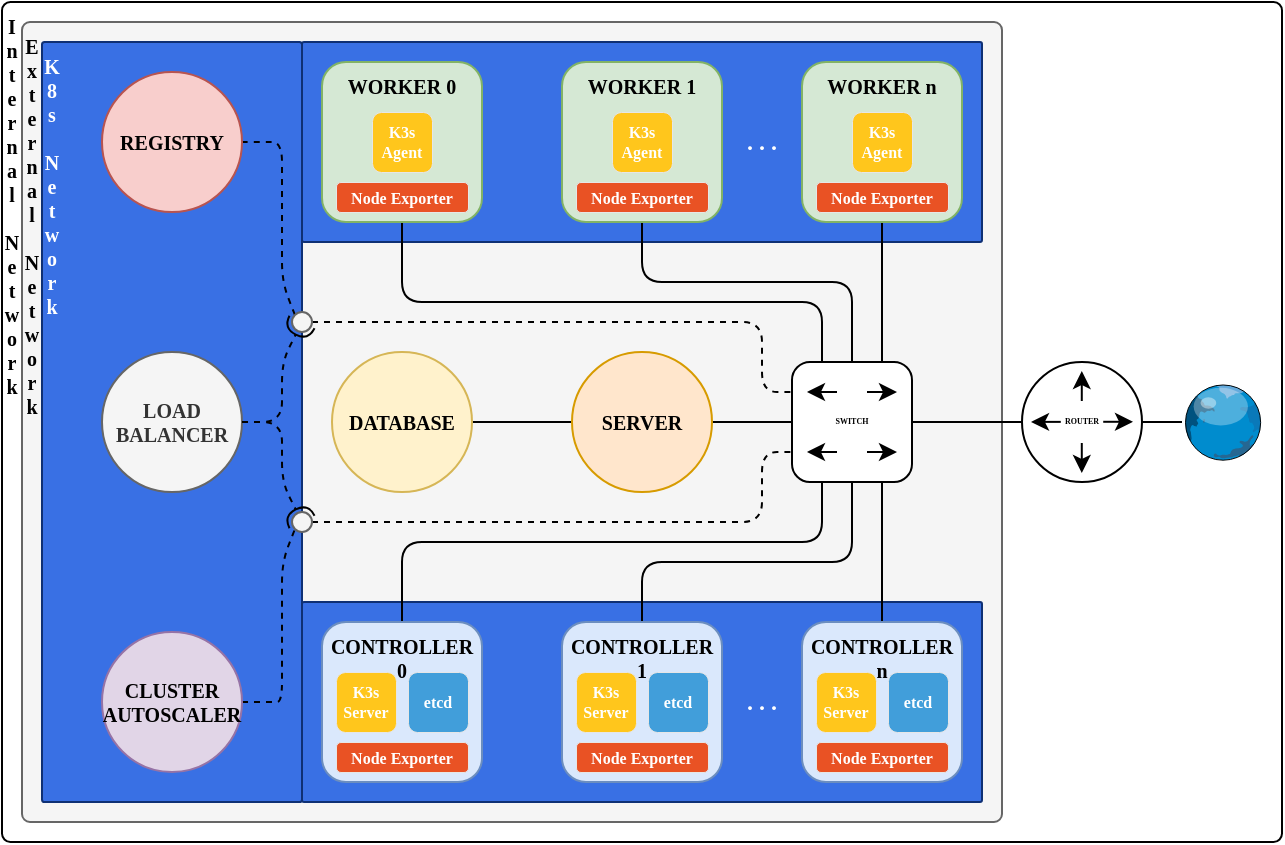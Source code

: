 <mxfile version="20.8.5"><diagram id="PIeQxlccUa4GUoZnPQQL" name="architecture"><mxGraphModel dx="993" dy="1146" grid="1" gridSize="10" guides="1" tooltips="1" connect="1" arrows="1" fold="1" page="1" pageScale="1" pageWidth="827" pageHeight="1169" math="0" shadow="0"><root><mxCell id="0"/><mxCell id="1" parent="0"/><mxCell id="h-e1V3g20OYbSOYNS1P5-93" value="" style="rounded=1;whiteSpace=wrap;html=1;shadow=0;glass=0;fillStyle=auto;strokeWidth=1;fontFamily=Rubik;fontSource=https%3A%2F%2Ffonts.googleapis.com%2Fcss%3Ffamily%3DRubik;fontSize=12;arcSize=1;" parent="1" vertex="1"><mxGeometry x="120" y="130" width="640" height="420" as="geometry"/></mxCell><mxCell id="h-e1V3g20OYbSOYNS1P5-92" value="" style="rounded=1;whiteSpace=wrap;html=1;shadow=0;glass=0;sketch=0;fillStyle=auto;strokeColor=#666666;strokeWidth=1;fontFamily=Rubik;fontSource=https%3A%2F%2Ffonts.googleapis.com%2Fcss%3Ffamily%3DRubik;fontSize=12;fontColor=#333333;fillColor=#f5f5f5;arcSize=1;" parent="1" vertex="1"><mxGeometry x="130" y="140" width="490" height="400" as="geometry"/></mxCell><mxCell id="FE_L8rBpBggyWL-x2Sub-15" value="" style="rounded=1;whiteSpace=wrap;html=1;shadow=0;glass=0;fillStyle=auto;strokeWidth=1;fontFamily=Rubik;fontSource=https%3A%2F%2Ffonts.googleapis.com%2Fcss%3Ffamily%3DRubik;fontSize=12;arcSize=1;strokeColor=#0F3074;fillColor=#3970E4;" vertex="1" parent="1"><mxGeometry x="270" y="150" width="340" height="100" as="geometry"/></mxCell><mxCell id="FE_L8rBpBggyWL-x2Sub-14" value="" style="rounded=1;whiteSpace=wrap;html=1;shadow=0;glass=0;fillStyle=auto;strokeWidth=1;fontFamily=Rubik;fontSource=https%3A%2F%2Ffonts.googleapis.com%2Fcss%3Ffamily%3DRubik;fontSize=12;arcSize=1;strokeColor=#0F3074;fillColor=#3970E4;" vertex="1" parent="1"><mxGeometry x="270" y="430" width="340" height="100" as="geometry"/></mxCell><mxCell id="FE_L8rBpBggyWL-x2Sub-16" value="" style="rounded=1;whiteSpace=wrap;html=1;shadow=0;glass=0;fillStyle=auto;strokeWidth=1;fontFamily=Rubik;fontSource=https%3A%2F%2Ffonts.googleapis.com%2Fcss%3Ffamily%3DRubik;fontSize=12;arcSize=1;strokeColor=#0F3074;fillColor=#3970E4;" vertex="1" parent="1"><mxGeometry x="140" y="150" width="130" height="380" as="geometry"/></mxCell><mxCell id="h-e1V3g20OYbSOYNS1P5-35" value="" style="endArrow=none;html=1;rounded=1;strokeColor=default;strokeWidth=1;fontFamily=Rubik;fontSource=https%3A%2F%2Ffonts.googleapis.com%2Fcss%3Ffamily%3DRubik;fontSize=12;startSize=6;endSize=6;sourcePerimeterSpacing=0;targetPerimeterSpacing=0;jumpSize=6;exitX=1;exitY=0.5;exitDx=0;exitDy=0;entryX=0;entryY=0.5;entryDx=0;entryDy=0;" parent="1" source="h-e1V3g20OYbSOYNS1P5-6" target="h-e1V3g20OYbSOYNS1P5-30" edge="1"><mxGeometry width="50" height="50" relative="1" as="geometry"><mxPoint x="580" y="370" as="sourcePoint"/><mxPoint x="630" y="320" as="targetPoint"/></mxGeometry></mxCell><mxCell id="h-e1V3g20OYbSOYNS1P5-36" value="" style="group" parent="1" vertex="1" connectable="0"><mxGeometry x="630" y="310" width="60" height="60" as="geometry"/></mxCell><mxCell id="h-e1V3g20OYbSOYNS1P5-30" value="" style="ellipse;whiteSpace=wrap;html=1;aspect=fixed;fontFamily=Rubik;fontSource=https%3A%2F%2Ffonts.googleapis.com%2Fcss%3Ffamily%3DRubik;fontSize=12;" parent="h-e1V3g20OYbSOYNS1P5-36" vertex="1"><mxGeometry width="60" height="60" as="geometry"/></mxCell><mxCell id="h-e1V3g20OYbSOYNS1P5-31" value="" style="endArrow=classic;html=1;rounded=0;fontFamily=Comfortaa;fontSource=https%3A%2F%2Ffonts.googleapis.com%2Fcss%3Ffamily%3DComfortaa;strokeWidth=1;endSize=6;targetPerimeterSpacing=0;sourcePerimeterSpacing=0;startSize=6;jumpSize=6;" parent="h-e1V3g20OYbSOYNS1P5-36" edge="1"><mxGeometry width="50" height="50" relative="1" as="geometry"><mxPoint x="29.895" y="19.5" as="sourcePoint"/><mxPoint x="29.895" y="4.5" as="targetPoint"/></mxGeometry></mxCell><mxCell id="h-e1V3g20OYbSOYNS1P5-32" value="" style="endArrow=classic;html=1;rounded=0;fontFamily=Comfortaa;fontSource=https%3A%2F%2Ffonts.googleapis.com%2Fcss%3Ffamily%3DComfortaa;strokeWidth=1;endSize=6;targetPerimeterSpacing=0;sourcePerimeterSpacing=0;startSize=6;jumpSize=6;" parent="h-e1V3g20OYbSOYNS1P5-36" edge="1"><mxGeometry width="50" height="50" relative="1" as="geometry"><mxPoint x="29.895" y="40.5" as="sourcePoint"/><mxPoint x="29.895" y="55.5" as="targetPoint"/></mxGeometry></mxCell><mxCell id="h-e1V3g20OYbSOYNS1P5-33" value="" style="endArrow=classic;html=1;rounded=0;fontFamily=Comfortaa;fontSource=https%3A%2F%2Ffonts.googleapis.com%2Fcss%3Ffamily%3DComfortaa;strokeWidth=1;endSize=6;targetPerimeterSpacing=0;sourcePerimeterSpacing=0;startSize=6;jumpSize=6;" parent="h-e1V3g20OYbSOYNS1P5-36" edge="1"><mxGeometry width="50" height="50" relative="1" as="geometry"><mxPoint x="19.395" y="29.94" as="sourcePoint"/><mxPoint x="4.5" y="29.94" as="targetPoint"/></mxGeometry></mxCell><mxCell id="h-e1V3g20OYbSOYNS1P5-34" value="" style="endArrow=classic;html=1;rounded=0;fontFamily=Comfortaa;fontSource=https%3A%2F%2Ffonts.googleapis.com%2Fcss%3Ffamily%3DComfortaa;strokeWidth=1;endSize=6;targetPerimeterSpacing=0;sourcePerimeterSpacing=0;startSize=6;jumpSize=6;" parent="h-e1V3g20OYbSOYNS1P5-36" edge="1"><mxGeometry width="50" height="50" relative="1" as="geometry"><mxPoint x="40.605" y="29.895" as="sourcePoint"/><mxPoint x="55.5" y="29.895" as="targetPoint"/></mxGeometry></mxCell><mxCell id="h-e1V3g20OYbSOYNS1P5-41" value="ROUTER" style="text;html=1;strokeColor=none;fillColor=none;align=center;verticalAlign=middle;whiteSpace=wrap;rounded=0;fontFamily=Rubik;fontSource=https%3A%2F%2Ffonts.googleapis.com%2Fcss%3Ffamily%3DRubik;fontSize=4;spacing=0;fontStyle=1;shadow=0;glass=0;" parent="h-e1V3g20OYbSOYNS1P5-36" vertex="1"><mxGeometry y="20" width="60" height="20" as="geometry"/></mxCell><mxCell id="h-e1V3g20OYbSOYNS1P5-38" value="" style="verticalLabelPosition=bottom;sketch=0;aspect=fixed;html=1;verticalAlign=top;strokeColor=none;align=center;outlineConnect=0;shape=mxgraph.citrix.globe;fontFamily=Rubik;fontSource=https%3A%2F%2Ffonts.googleapis.com%2Fcss%3Ffamily%3DRubik;fontSize=12;" parent="1" vertex="1"><mxGeometry x="710" y="320.89" width="40" height="38.22" as="geometry"/></mxCell><mxCell id="h-e1V3g20OYbSOYNS1P5-39" value="" style="endArrow=none;html=1;rounded=1;strokeColor=default;strokeWidth=1;fontFamily=Rubik;fontSource=https%3A%2F%2Ffonts.googleapis.com%2Fcss%3Ffamily%3DRubik;fontSize=12;startSize=6;endSize=6;sourcePerimeterSpacing=0;targetPerimeterSpacing=0;jumpSize=6;exitX=1;exitY=0.5;exitDx=0;exitDy=0;" parent="1" source="h-e1V3g20OYbSOYNS1P5-30" target="h-e1V3g20OYbSOYNS1P5-38" edge="1"><mxGeometry width="50" height="50" relative="1" as="geometry"><mxPoint x="670" y="360" as="sourcePoint"/><mxPoint x="680" y="310" as="targetPoint"/></mxGeometry></mxCell><mxCell id="h-e1V3g20OYbSOYNS1P5-42" value="" style="group" parent="1" vertex="1" connectable="0"><mxGeometry x="515" y="310" width="60" height="60" as="geometry"/></mxCell><mxCell id="h-e1V3g20OYbSOYNS1P5-6" value="" style="rounded=1;whiteSpace=wrap;html=1;fontFamily=Comfortaa;fontSource=https%3A%2F%2Ffonts.googleapis.com%2Fcss%3Ffamily%3DComfortaa;container=0;" parent="h-e1V3g20OYbSOYNS1P5-42" vertex="1"><mxGeometry width="60" height="60" as="geometry"/></mxCell><mxCell id="h-e1V3g20OYbSOYNS1P5-7" value="" style="endArrow=classic;html=1;rounded=0;fontFamily=Comfortaa;fontSource=https%3A%2F%2Ffonts.googleapis.com%2Fcss%3Ffamily%3DComfortaa;strokeWidth=1;endSize=6;targetPerimeterSpacing=0;sourcePerimeterSpacing=0;startSize=6;jumpSize=6;" parent="h-e1V3g20OYbSOYNS1P5-42" edge="1"><mxGeometry width="50" height="50" relative="1" as="geometry"><mxPoint x="22.5" y="15" as="sourcePoint"/><mxPoint x="7.493" y="15" as="targetPoint"/></mxGeometry></mxCell><mxCell id="h-e1V3g20OYbSOYNS1P5-12" value="" style="endArrow=classic;html=1;rounded=0;fontFamily=Comfortaa;fontSource=https%3A%2F%2Ffonts.googleapis.com%2Fcss%3Ffamily%3DComfortaa;strokeWidth=1;endFill=1;" parent="h-e1V3g20OYbSOYNS1P5-42" edge="1"><mxGeometry width="50" height="50" relative="1" as="geometry"><mxPoint x="37.503" y="15" as="sourcePoint"/><mxPoint x="52.5" y="15" as="targetPoint"/></mxGeometry></mxCell><mxCell id="h-e1V3g20OYbSOYNS1P5-13" value="" style="endArrow=classic;html=1;rounded=0;fontFamily=Comfortaa;fontSource=https%3A%2F%2Ffonts.googleapis.com%2Fcss%3Ffamily%3DComfortaa;strokeWidth=1;" parent="h-e1V3g20OYbSOYNS1P5-42" edge="1"><mxGeometry width="50" height="50" relative="1" as="geometry"><mxPoint x="22.5" y="45" as="sourcePoint"/><mxPoint x="7.493" y="45" as="targetPoint"/></mxGeometry></mxCell><mxCell id="h-e1V3g20OYbSOYNS1P5-14" value="" style="endArrow=classic;html=1;rounded=0;fontFamily=Comfortaa;fontSource=https%3A%2F%2Ffonts.googleapis.com%2Fcss%3Ffamily%3DComfortaa;strokeWidth=1;endFill=1;" parent="h-e1V3g20OYbSOYNS1P5-42" edge="1"><mxGeometry width="50" height="50" relative="1" as="geometry"><mxPoint x="37.503" y="45" as="sourcePoint"/><mxPoint x="52.5" y="45" as="targetPoint"/></mxGeometry></mxCell><mxCell id="h-e1V3g20OYbSOYNS1P5-40" value="SWITCH" style="text;html=1;strokeColor=none;fillColor=none;align=center;verticalAlign=middle;whiteSpace=wrap;rounded=0;fontFamily=Rubik;fontSource=https%3A%2F%2Ffonts.googleapis.com%2Fcss%3Ffamily%3DRubik;fontSize=4;spacing=0;fontStyle=1;container=0;" parent="h-e1V3g20OYbSOYNS1P5-42" vertex="1"><mxGeometry y="20" width="60" height="20" as="geometry"/></mxCell><mxCell id="h-e1V3g20OYbSOYNS1P5-50" value="" style="endArrow=none;html=1;rounded=1;strokeColor=default;strokeWidth=1;fontFamily=Rubik;fontSource=https%3A%2F%2Ffonts.googleapis.com%2Fcss%3Ffamily%3DRubik;fontSize=4;startSize=6;endSize=6;sourcePerimeterSpacing=0;targetPerimeterSpacing=0;jumpSize=6;entryX=0;entryY=0.5;entryDx=0;entryDy=0;exitX=1;exitY=0.5;exitDx=0;exitDy=0;" parent="1" source="h-e1V3g20OYbSOYNS1P5-20" target="h-e1V3g20OYbSOYNS1P5-19" edge="1"><mxGeometry width="50" height="50" relative="1" as="geometry"><mxPoint x="120" y="640" as="sourcePoint"/><mxPoint x="170" y="590" as="targetPoint"/></mxGeometry></mxCell><mxCell id="h-e1V3g20OYbSOYNS1P5-73" value="" style="endArrow=none;html=1;rounded=1;strokeColor=default;strokeWidth=1;fontFamily=Rubik;fontSource=https%3A%2F%2Ffonts.googleapis.com%2Fcss%3Ffamily%3DRubik;fontSize=12;fontColor=#FFFFFF;startSize=6;endSize=6;sourcePerimeterSpacing=0;targetPerimeterSpacing=0;jumpSize=6;entryX=0;entryY=0.5;entryDx=0;entryDy=0;exitX=1;exitY=0.5;exitDx=0;exitDy=0;" parent="1" source="h-e1V3g20OYbSOYNS1P5-19" target="h-e1V3g20OYbSOYNS1P5-6" edge="1"><mxGeometry width="50" height="50" relative="1" as="geometry"><mxPoint x="240" y="310" as="sourcePoint"/><mxPoint x="380" y="310" as="targetPoint"/></mxGeometry></mxCell><mxCell id="h-e1V3g20OYbSOYNS1P5-75" value=". . ." style="text;html=1;strokeColor=none;fillColor=none;align=center;verticalAlign=middle;whiteSpace=wrap;rounded=0;shadow=0;glass=0;sketch=0;strokeWidth=0.5;fontFamily=Rubik;fontSource=https%3A%2F%2Ffonts.googleapis.com%2Fcss%3Ffamily%3DRubik;fontSize=12;fontColor=#FFFFFF;fontStyle=1" parent="1" vertex="1"><mxGeometry x="480" y="160" width="40" height="80" as="geometry"/></mxCell><mxCell id="h-e1V3g20OYbSOYNS1P5-76" value=". . ." style="text;html=1;strokeColor=none;fillColor=none;align=center;verticalAlign=middle;whiteSpace=wrap;rounded=0;shadow=0;glass=0;sketch=0;strokeWidth=0.5;fontFamily=Rubik;fontSource=https%3A%2F%2Ffonts.googleapis.com%2Fcss%3Ffamily%3DRubik;fontSize=12;fontColor=#FFFFFF;fontStyle=1" parent="1" vertex="1"><mxGeometry x="480" y="440" width="40" height="80" as="geometry"/></mxCell><mxCell id="h-e1V3g20OYbSOYNS1P5-85" value="" style="endArrow=none;html=1;rounded=1;strokeColor=default;strokeWidth=1;fontFamily=Rubik;fontSource=https%3A%2F%2Ffonts.googleapis.com%2Fcss%3Ffamily%3DRubik;fontSize=12;fontColor=#FFFFFF;startSize=6;endSize=6;sourcePerimeterSpacing=0;targetPerimeterSpacing=0;jumpSize=6;entryX=0.5;entryY=1;entryDx=0;entryDy=0;exitX=0.75;exitY=0;exitDx=0;exitDy=0;" parent="1" source="h-e1V3g20OYbSOYNS1P5-6" target="h-e1V3g20OYbSOYNS1P5-4" edge="1"><mxGeometry width="50" height="50" relative="1" as="geometry"><mxPoint x="600" y="320" as="sourcePoint"/><mxPoint x="650" y="270" as="targetPoint"/><Array as="points"><mxPoint x="560" y="270"/><mxPoint x="560" y="260"/></Array></mxGeometry></mxCell><mxCell id="h-e1V3g20OYbSOYNS1P5-86" value="" style="endArrow=none;html=1;rounded=1;strokeColor=default;strokeWidth=1;fontFamily=Rubik;fontSource=https%3A%2F%2Ffonts.googleapis.com%2Fcss%3Ffamily%3DRubik;fontSize=12;fontColor=#FFFFFF;startSize=6;endSize=6;sourcePerimeterSpacing=0;targetPerimeterSpacing=0;jumpSize=6;entryX=0.5;entryY=1;entryDx=0;entryDy=0;exitX=0.5;exitY=0;exitDx=0;exitDy=0;" parent="1" source="h-e1V3g20OYbSOYNS1P5-6" target="h-e1V3g20OYbSOYNS1P5-3" edge="1"><mxGeometry width="50" height="50" relative="1" as="geometry"><mxPoint x="490" y="340" as="sourcePoint"/><mxPoint x="540" y="290" as="targetPoint"/><Array as="points"><mxPoint x="545" y="270"/><mxPoint x="440" y="270"/></Array></mxGeometry></mxCell><mxCell id="h-e1V3g20OYbSOYNS1P5-87" value="" style="endArrow=none;html=1;rounded=1;strokeColor=default;strokeWidth=1;fontFamily=Rubik;fontSource=https%3A%2F%2Ffonts.googleapis.com%2Fcss%3Ffamily%3DRubik;fontSize=12;fontColor=#FFFFFF;startSize=6;endSize=6;sourcePerimeterSpacing=0;targetPerimeterSpacing=0;jumpSize=6;entryX=0.5;entryY=1;entryDx=0;entryDy=0;exitX=0.25;exitY=0;exitDx=0;exitDy=0;" parent="1" source="h-e1V3g20OYbSOYNS1P5-6" target="h-e1V3g20OYbSOYNS1P5-2" edge="1"><mxGeometry width="50" height="50" relative="1" as="geometry"><mxPoint x="400" y="310" as="sourcePoint"/><mxPoint x="450" y="260" as="targetPoint"/><Array as="points"><mxPoint x="530" y="280"/><mxPoint x="320" y="280"/></Array></mxGeometry></mxCell><mxCell id="h-e1V3g20OYbSOYNS1P5-89" value="" style="endArrow=none;html=1;rounded=1;strokeColor=default;strokeWidth=1;fontFamily=Rubik;fontSource=https%3A%2F%2Ffonts.googleapis.com%2Fcss%3Ffamily%3DRubik;fontSize=12;fontColor=#FFFFFF;startSize=6;endSize=6;sourcePerimeterSpacing=0;targetPerimeterSpacing=0;jumpSize=6;entryX=0.5;entryY=0;entryDx=0;entryDy=0;exitX=0.75;exitY=1;exitDx=0;exitDy=0;" parent="1" source="h-e1V3g20OYbSOYNS1P5-6" target="h-e1V3g20OYbSOYNS1P5-24" edge="1"><mxGeometry width="50" height="50" relative="1" as="geometry"><mxPoint x="575" y="370" as="sourcePoint"/><mxPoint x="560" y="440" as="targetPoint"/><Array as="points"><mxPoint x="560" y="420"/></Array></mxGeometry></mxCell><mxCell id="h-e1V3g20OYbSOYNS1P5-90" value="" style="endArrow=none;html=1;rounded=1;strokeColor=default;strokeWidth=1;fontFamily=Rubik;fontSource=https%3A%2F%2Ffonts.googleapis.com%2Fcss%3Ffamily%3DRubik;fontSize=12;fontColor=#FFFFFF;startSize=6;endSize=6;sourcePerimeterSpacing=0;targetPerimeterSpacing=0;jumpSize=6;entryX=0.5;entryY=1;entryDx=0;entryDy=0;exitX=0.5;exitY=0;exitDx=0;exitDy=0;" parent="1" source="h-e1V3g20OYbSOYNS1P5-23" target="h-e1V3g20OYbSOYNS1P5-6" edge="1"><mxGeometry width="50" height="50" relative="1" as="geometry"><mxPoint x="480" y="430" as="sourcePoint"/><mxPoint x="530" y="380" as="targetPoint"/><Array as="points"><mxPoint x="440" y="410"/><mxPoint x="545" y="410"/></Array></mxGeometry></mxCell><mxCell id="h-e1V3g20OYbSOYNS1P5-91" value="" style="endArrow=none;html=1;rounded=1;strokeColor=default;strokeWidth=1;fontFamily=Rubik;fontSource=https%3A%2F%2Ffonts.googleapis.com%2Fcss%3Ffamily%3DRubik;fontSize=12;fontColor=#FFFFFF;startSize=6;endSize=6;sourcePerimeterSpacing=0;targetPerimeterSpacing=0;jumpSize=6;exitX=0.5;exitY=0;exitDx=0;exitDy=0;entryX=0.25;entryY=1;entryDx=0;entryDy=0;" parent="1" source="h-e1V3g20OYbSOYNS1P5-16" target="h-e1V3g20OYbSOYNS1P5-6" edge="1"><mxGeometry width="50" height="50" relative="1" as="geometry"><mxPoint x="350" y="460" as="sourcePoint"/><mxPoint x="400" y="410" as="targetPoint"/><Array as="points"><mxPoint x="320" y="400"/><mxPoint x="530" y="400"/></Array></mxGeometry></mxCell><mxCell id="h-e1V3g20OYbSOYNS1P5-2" value="WORKER 0" style="whiteSpace=wrap;html=1;aspect=fixed;fontFamily=Rubik;fontSource=https%3A%2F%2Ffonts.googleapis.com%2Fcss%3Ffamily%3DRubik;fontStyle=1;fillColor=#d5e8d4;strokeColor=#82b366;verticalAlign=top;fontSize=10;rounded=1;" parent="1" vertex="1"><mxGeometry x="280" y="160" width="80" height="80" as="geometry"/></mxCell><mxCell id="h-e1V3g20OYbSOYNS1P5-3" value="WORKER 1" style="whiteSpace=wrap;html=1;aspect=fixed;fontFamily=Rubik;fontSource=https%3A%2F%2Ffonts.googleapis.com%2Fcss%3Ffamily%3DRubik;fontStyle=1;fillColor=#d5e8d4;strokeColor=#82b366;verticalAlign=top;rounded=1;fontSize=10;" parent="1" vertex="1"><mxGeometry x="400" y="160" width="80" height="80" as="geometry"/></mxCell><mxCell id="h-e1V3g20OYbSOYNS1P5-4" value="WORKER n" style="whiteSpace=wrap;html=1;aspect=fixed;fontFamily=Rubik;fontSource=https%3A%2F%2Ffonts.googleapis.com%2Fcss%3Ffamily%3DRubik;fontStyle=1;fillColor=#d5e8d4;strokeColor=#82b366;verticalAlign=top;rounded=1;fontSize=10;" parent="1" vertex="1"><mxGeometry x="520" y="160" width="80" height="80" as="geometry"/></mxCell><mxCell id="h-e1V3g20OYbSOYNS1P5-16" value="CONTROLLER 0" style="whiteSpace=wrap;html=1;aspect=fixed;fontFamily=Rubik;fontSource=https%3A%2F%2Ffonts.googleapis.com%2Fcss%3Ffamily%3DRubik;fontStyle=1;fillColor=#dae8fc;strokeColor=#6c8ebf;fontSize=10;verticalAlign=top;rounded=1;" parent="1" vertex="1"><mxGeometry x="280" y="440" width="80" height="80" as="geometry"/></mxCell><mxCell id="h-e1V3g20OYbSOYNS1P5-23" value="CONTROLLER 1" style="whiteSpace=wrap;html=1;aspect=fixed;fontFamily=Rubik;fontSource=https%3A%2F%2Ffonts.googleapis.com%2Fcss%3Ffamily%3DRubik;fontStyle=1;fillColor=#dae8fc;strokeColor=#6c8ebf;fontSize=10;verticalAlign=top;rounded=1;" parent="1" vertex="1"><mxGeometry x="400" y="440" width="80" height="80" as="geometry"/></mxCell><mxCell id="h-e1V3g20OYbSOYNS1P5-24" value="CONTROLLER n" style="whiteSpace=wrap;html=1;aspect=fixed;fontFamily=Rubik;fontSource=https%3A%2F%2Ffonts.googleapis.com%2Fcss%3Ffamily%3DRubik;fontStyle=1;fillColor=#dae8fc;strokeColor=#6c8ebf;fontSize=10;verticalAlign=top;rounded=1;" parent="1" vertex="1"><mxGeometry x="520" y="440" width="80" height="80" as="geometry"/></mxCell><mxCell id="h-e1V3g20OYbSOYNS1P5-54" value="K3s&lt;br&gt;Agent" style="whiteSpace=wrap;html=1;aspect=fixed;rounded=1;shadow=0;glass=0;sketch=0;fontFamily=Rubik;fontSource=https%3A%2F%2Ffonts.googleapis.com%2Fcss%3Ffamily%3DRubik;fontSize=8;fillColor=#ffc61c;strokeColor=#E6E6E6;fontColor=#FFFFFF;fontStyle=1;spacing=2;strokeWidth=0.5;" parent="1" vertex="1"><mxGeometry x="305" y="185" width="30" height="30" as="geometry"/></mxCell><mxCell id="h-e1V3g20OYbSOYNS1P5-61" value="K3s&lt;br&gt;Agent" style="whiteSpace=wrap;html=1;aspect=fixed;rounded=1;shadow=0;glass=0;sketch=0;fontFamily=Rubik;fontSource=https%3A%2F%2Ffonts.googleapis.com%2Fcss%3Ffamily%3DRubik;fontSize=8;fillColor=#ffc61c;strokeColor=#E6E6E6;fontColor=#FFFFFF;fontStyle=1;spacing=2;strokeWidth=0.5;" parent="1" vertex="1"><mxGeometry x="425" y="185" width="30" height="30" as="geometry"/></mxCell><mxCell id="h-e1V3g20OYbSOYNS1P5-62" value="K3s&lt;br&gt;Agent" style="whiteSpace=wrap;html=1;aspect=fixed;rounded=1;shadow=0;glass=0;sketch=0;fontFamily=Rubik;fontSource=https%3A%2F%2Ffonts.googleapis.com%2Fcss%3Ffamily%3DRubik;fontSize=8;fillColor=#ffc61c;strokeColor=#E6E6E6;fontColor=#FFFFFF;fontStyle=1;spacing=2;strokeWidth=0.5;" parent="1" vertex="1"><mxGeometry x="545" y="185" width="30" height="30" as="geometry"/></mxCell><mxCell id="h-e1V3g20OYbSOYNS1P5-65" value="K3s&lt;br&gt;Server" style="whiteSpace=wrap;html=1;aspect=fixed;rounded=1;shadow=0;glass=0;sketch=0;fontFamily=Rubik;fontSource=https%3A%2F%2Ffonts.googleapis.com%2Fcss%3Ffamily%3DRubik;fontSize=8;fillColor=#ffc61c;strokeColor=#E6E6E6;fontColor=#FFFFFF;fontStyle=1;spacing=2;strokeWidth=0.5;" parent="1" vertex="1"><mxGeometry x="287" y="465" width="30" height="30" as="geometry"/></mxCell><mxCell id="h-e1V3g20OYbSOYNS1P5-67" value="etcd" style="whiteSpace=wrap;html=1;aspect=fixed;rounded=1;shadow=0;glass=0;sketch=0;fontFamily=Rubik;fontSource=https%3A%2F%2Ffonts.googleapis.com%2Fcss%3Ffamily%3DRubik;fontSize=8;fillColor=#419eda;strokeColor=#E6E6E6;fontColor=#FFFFFF;fontStyle=1;spacing=2;strokeWidth=0.5;" parent="1" vertex="1"><mxGeometry x="323" y="465" width="30" height="30" as="geometry"/></mxCell><mxCell id="h-e1V3g20OYbSOYNS1P5-68" value="K3s&lt;br&gt;Server" style="whiteSpace=wrap;html=1;aspect=fixed;rounded=1;shadow=0;glass=0;sketch=0;fontFamily=Rubik;fontSource=https%3A%2F%2Ffonts.googleapis.com%2Fcss%3Ffamily%3DRubik;fontSize=8;fillColor=#ffc61c;strokeColor=#E6E6E6;fontColor=#FFFFFF;fontStyle=1;spacing=2;strokeWidth=0.5;" parent="1" vertex="1"><mxGeometry x="407" y="465" width="30" height="30" as="geometry"/></mxCell><mxCell id="h-e1V3g20OYbSOYNS1P5-69" value="etcd" style="whiteSpace=wrap;html=1;aspect=fixed;rounded=1;shadow=0;glass=0;sketch=0;fontFamily=Rubik;fontSource=https%3A%2F%2Ffonts.googleapis.com%2Fcss%3Ffamily%3DRubik;fontSize=8;fillColor=#419eda;strokeColor=#E6E6E6;fontColor=#FFFFFF;fontStyle=1;spacing=2;strokeWidth=0.5;" parent="1" vertex="1"><mxGeometry x="443" y="465" width="30" height="30" as="geometry"/></mxCell><mxCell id="h-e1V3g20OYbSOYNS1P5-71" value="K3s&lt;br&gt;Server" style="whiteSpace=wrap;html=1;aspect=fixed;rounded=1;shadow=0;glass=0;sketch=0;fontFamily=Rubik;fontSource=https%3A%2F%2Ffonts.googleapis.com%2Fcss%3Ffamily%3DRubik;fontSize=8;fillColor=#ffc61c;strokeColor=#E6E6E6;fontColor=#FFFFFF;fontStyle=1;spacing=2;strokeWidth=0.5;" parent="1" vertex="1"><mxGeometry x="527" y="465" width="30" height="30" as="geometry"/></mxCell><mxCell id="h-e1V3g20OYbSOYNS1P5-72" value="etcd" style="whiteSpace=wrap;html=1;aspect=fixed;rounded=1;shadow=0;glass=0;sketch=0;fontFamily=Rubik;fontSource=https%3A%2F%2Ffonts.googleapis.com%2Fcss%3Ffamily%3DRubik;fontSize=8;fillColor=#419eda;strokeColor=#E6E6E6;fontColor=#FFFFFF;fontStyle=1;spacing=2;strokeWidth=0.5;" parent="1" vertex="1"><mxGeometry x="563" y="465" width="30" height="30" as="geometry"/></mxCell><mxCell id="h-e1V3g20OYbSOYNS1P5-19" value="SERVER" style="ellipse;whiteSpace=wrap;html=1;aspect=fixed;fontFamily=Rubik;fontSource=https%3A%2F%2Ffonts.googleapis.com%2Fcss%3Ffamily%3DRubik;fontStyle=1;fillColor=#ffe6cc;strokeColor=#d79b00;fontSize=10;" parent="1" vertex="1"><mxGeometry x="405" y="305" width="70" height="70" as="geometry"/></mxCell><mxCell id="h-e1V3g20OYbSOYNS1P5-20" value="DATABASE" style="ellipse;whiteSpace=wrap;html=1;aspect=fixed;fontFamily=Rubik;fontSource=https%3A%2F%2Ffonts.googleapis.com%2Fcss%3Ffamily%3DRubik;fontStyle=1;fillColor=#fff2cc;strokeColor=#d6b656;fontSize=10;" parent="1" vertex="1"><mxGeometry x="285" y="305" width="70" height="70" as="geometry"/></mxCell><mxCell id="h-e1V3g20OYbSOYNS1P5-109" value="" style="endArrow=none;html=1;rounded=1;strokeColor=default;strokeWidth=1;fontFamily=Rubik;fontSource=https%3A%2F%2Ffonts.googleapis.com%2Fcss%3Ffamily%3DRubik;fontSize=12;fontColor=#FFFFFF;startSize=6;endSize=6;sourcePerimeterSpacing=0;targetPerimeterSpacing=0;jumpSize=6;entryX=1;entryY=0.5;entryDx=0;entryDy=0;exitX=0;exitY=0;exitDx=0;exitDy=0;dashed=1;" parent="1" source="h-e1V3g20OYbSOYNS1P5-107" target="h-e1V3g20OYbSOYNS1P5-52" edge="1"><mxGeometry width="50" height="50" relative="1" as="geometry"><mxPoint x="230" y="250" as="sourcePoint"/><mxPoint x="280" y="200" as="targetPoint"/><Array as="points"><mxPoint x="260" y="270"/><mxPoint x="260" y="200"/><mxPoint x="250" y="200"/></Array></mxGeometry></mxCell><mxCell id="h-e1V3g20OYbSOYNS1P5-52" value="REGISTRY" style="ellipse;whiteSpace=wrap;html=1;aspect=fixed;fontFamily=Rubik;fontSource=https%3A%2F%2Ffonts.googleapis.com%2Fcss%3Ffamily%3DRubik;fontStyle=1;fillColor=#f8cecc;strokeColor=#b85450;fontSize=10;" parent="1" vertex="1"><mxGeometry x="170" y="165" width="70" height="70" as="geometry"/></mxCell><mxCell id="h-e1V3g20OYbSOYNS1P5-110" value="" style="endArrow=none;html=1;rounded=1;strokeColor=default;strokeWidth=1;fontFamily=Rubik;fontSource=https%3A%2F%2Ffonts.googleapis.com%2Fcss%3Ffamily%3DRubik;fontSize=12;fontColor=#FFFFFF;startSize=6;endSize=6;sourcePerimeterSpacing=0;targetPerimeterSpacing=0;jumpSize=6;entryX=0;entryY=1;entryDx=0;entryDy=0;exitX=1;exitY=0.5;exitDx=0;exitDy=0;dashed=1;" parent="1" source="h-e1V3g20OYbSOYNS1P5-18" target="h-e1V3g20OYbSOYNS1P5-104" edge="1"><mxGeometry width="50" height="50" relative="1" as="geometry"><mxPoint x="210" y="460" as="sourcePoint"/><mxPoint x="260" y="410" as="targetPoint"/><Array as="points"><mxPoint x="250" y="480"/><mxPoint x="260" y="480"/><mxPoint x="260" y="410"/></Array></mxGeometry></mxCell><mxCell id="h-e1V3g20OYbSOYNS1P5-111" value="" style="endArrow=none;html=1;rounded=1;strokeColor=default;strokeWidth=1;fontFamily=Rubik;fontSource=https%3A%2F%2Ffonts.googleapis.com%2Fcss%3Ffamily%3DRubik;fontSize=12;fontColor=#FFFFFF;startSize=6;endSize=6;sourcePerimeterSpacing=0;targetPerimeterSpacing=0;jumpSize=6;entryX=0;entryY=0.25;entryDx=0;entryDy=0;exitX=1;exitY=0.5;exitDx=0;exitDy=0;dashed=1;" parent="1" source="h-e1V3g20OYbSOYNS1P5-107" target="h-e1V3g20OYbSOYNS1P5-6" edge="1"><mxGeometry width="50" height="50" relative="1" as="geometry"><mxPoint x="350" y="380" as="sourcePoint"/><mxPoint x="400" y="330" as="targetPoint"/><Array as="points"><mxPoint x="500" y="290"/><mxPoint x="500" y="325"/></Array></mxGeometry></mxCell><mxCell id="h-e1V3g20OYbSOYNS1P5-18" value="CLUSTER&lt;br style=&quot;font-size: 10px;&quot;&gt;AUTOSCALER" style="ellipse;whiteSpace=wrap;html=1;aspect=fixed;fontFamily=Rubik;fontSource=https%3A%2F%2Ffonts.googleapis.com%2Fcss%3Ffamily%3DRubik;fontStyle=1;fillColor=#e1d5e7;strokeColor=#9673a6;fontSize=10;" parent="1" vertex="1"><mxGeometry x="170" y="445" width="70" height="70" as="geometry"/></mxCell><mxCell id="h-e1V3g20OYbSOYNS1P5-107" value="" style="ellipse;whiteSpace=wrap;html=1;aspect=fixed;rounded=1;shadow=0;glass=0;sketch=0;fillStyle=auto;strokeColor=#666666;strokeWidth=1;fontFamily=Rubik;fontSource=https%3A%2F%2Ffonts.googleapis.com%2Fcss%3Ffamily%3DRubik;fontSize=12;fontColor=#333333;fillColor=#f5f5f5;" parent="1" vertex="1"><mxGeometry x="265" y="285" width="10" height="10" as="geometry"/></mxCell><mxCell id="h-e1V3g20OYbSOYNS1P5-112" value="" style="endArrow=none;html=1;rounded=1;dashed=1;strokeColor=default;strokeWidth=1;fontFamily=Rubik;fontSource=https%3A%2F%2Ffonts.googleapis.com%2Fcss%3Ffamily%3DRubik;fontSize=12;fontColor=#FFFFFF;startSize=6;endSize=6;sourcePerimeterSpacing=0;targetPerimeterSpacing=0;jumpSize=6;entryX=0;entryY=0.75;entryDx=0;entryDy=0;exitX=1;exitY=0.5;exitDx=0;exitDy=0;" parent="1" source="h-e1V3g20OYbSOYNS1P5-104" target="h-e1V3g20OYbSOYNS1P5-6" edge="1"><mxGeometry width="50" height="50" relative="1" as="geometry"><mxPoint x="340" y="410" as="sourcePoint"/><mxPoint x="390" y="360" as="targetPoint"/><Array as="points"><mxPoint x="500" y="390"/><mxPoint x="500" y="355"/></Array></mxGeometry></mxCell><mxCell id="h-e1V3g20OYbSOYNS1P5-114" value="" style="endArrow=halfCircle;startArrow=none;html=1;rounded=1;dashed=1;strokeColor=default;strokeWidth=1;fontFamily=Rubik;fontSource=https%3A%2F%2Ffonts.googleapis.com%2Fcss%3Ffamily%3DRubik;fontSize=10;fontColor=#FFFFFF;startSize=4;endSize=5;sourcePerimeterSpacing=0;targetPerimeterSpacing=0;jumpSize=6;startFill=0;endFill=0;exitX=1;exitY=0.5;exitDx=0;exitDy=0;" parent="1" source="h-e1V3g20OYbSOYNS1P5-100" edge="1"><mxGeometry width="50" height="50" relative="1" as="geometry"><mxPoint x="240.0" y="340" as="sourcePoint"/><mxPoint x="270" y="390" as="targetPoint"/><Array as="points"><mxPoint x="260" y="340"/><mxPoint x="260" y="370"/></Array></mxGeometry></mxCell><mxCell id="h-e1V3g20OYbSOYNS1P5-100" value="LOAD&lt;br style=&quot;font-size: 10px;&quot;&gt;BALANCER" style="ellipse;whiteSpace=wrap;html=1;aspect=fixed;fontFamily=Rubik;fontSource=https%3A%2F%2Ffonts.googleapis.com%2Fcss%3Ffamily%3DRubik;fontStyle=1;fontSize=10;fillColor=#f5f5f5;fontColor=#333333;strokeColor=#666666;" parent="1" vertex="1"><mxGeometry x="170" y="305" width="70" height="70" as="geometry"/></mxCell><mxCell id="h-e1V3g20OYbSOYNS1P5-104" value="" style="ellipse;whiteSpace=wrap;html=1;aspect=fixed;rounded=1;shadow=0;glass=0;sketch=0;fillStyle=auto;strokeColor=#666666;strokeWidth=1;fontFamily=Rubik;fontSource=https%3A%2F%2Ffonts.googleapis.com%2Fcss%3Ffamily%3DRubik;fontSize=12;fontColor=#333333;fillColor=#f5f5f5;" parent="1" vertex="1"><mxGeometry x="265" y="385" width="10" height="10" as="geometry"/></mxCell><mxCell id="h-e1V3g20OYbSOYNS1P5-113" value="" style="endArrow=halfCircle;startArrow=none;html=1;rounded=1;dashed=1;strokeColor=default;strokeWidth=1;fontFamily=Rubik;fontSource=https%3A%2F%2Ffonts.googleapis.com%2Fcss%3Ffamily%3DRubik;fontSize=10;fontColor=#FFFFFF;startSize=4;endSize=5;sourcePerimeterSpacing=0;targetPerimeterSpacing=0;jumpSize=6;startFill=0;endFill=0;exitX=1;exitY=0.5;exitDx=0;exitDy=0;" parent="1" source="h-e1V3g20OYbSOYNS1P5-100" edge="1"><mxGeometry width="50" height="50" relative="1" as="geometry"><mxPoint x="221.5" y="340" as="sourcePoint"/><mxPoint x="270" y="290" as="targetPoint"/><Array as="points"><mxPoint x="260" y="340"/><mxPoint x="260" y="310"/></Array></mxGeometry></mxCell><mxCell id="FE_L8rBpBggyWL-x2Sub-4" value="Node Exporter" style="whiteSpace=wrap;html=1;rounded=1;shadow=0;glass=0;sketch=0;fontFamily=Rubik;fontSource=https%3A%2F%2Ffonts.googleapis.com%2Fcss%3Ffamily%3DRubik;fontSize=8;fillColor=#e95224;strokeColor=#E6E6E6;fontColor=#FFFFFF;fontStyle=1;spacing=2;strokeWidth=0.5;" vertex="1" parent="1"><mxGeometry x="287" y="500" width="66" height="15" as="geometry"/></mxCell><mxCell id="FE_L8rBpBggyWL-x2Sub-5" value="Node Exporter" style="whiteSpace=wrap;html=1;rounded=1;shadow=0;glass=0;sketch=0;fontFamily=Rubik;fontSource=https%3A%2F%2Ffonts.googleapis.com%2Fcss%3Ffamily%3DRubik;fontSize=8;fillColor=#e95224;strokeColor=#E6E6E6;fontColor=#FFFFFF;fontStyle=1;spacing=2;strokeWidth=0.5;" vertex="1" parent="1"><mxGeometry x="287" y="220" width="66" height="15" as="geometry"/></mxCell><mxCell id="FE_L8rBpBggyWL-x2Sub-6" value="Node Exporter" style="whiteSpace=wrap;html=1;rounded=1;shadow=0;glass=0;sketch=0;fontFamily=Rubik;fontSource=https%3A%2F%2Ffonts.googleapis.com%2Fcss%3Ffamily%3DRubik;fontSize=8;fillColor=#e95224;strokeColor=#E6E6E6;fontColor=#FFFFFF;fontStyle=1;spacing=2;strokeWidth=0.5;" vertex="1" parent="1"><mxGeometry x="407" y="220" width="66" height="15" as="geometry"/></mxCell><mxCell id="FE_L8rBpBggyWL-x2Sub-7" value="Node Exporter" style="whiteSpace=wrap;html=1;rounded=1;shadow=0;glass=0;sketch=0;fontFamily=Rubik;fontSource=https%3A%2F%2Ffonts.googleapis.com%2Fcss%3Ffamily%3DRubik;fontSize=8;fillColor=#e95224;strokeColor=#E6E6E6;fontColor=#FFFFFF;fontStyle=1;spacing=2;strokeWidth=0.5;" vertex="1" parent="1"><mxGeometry x="527" y="220" width="66" height="15" as="geometry"/></mxCell><mxCell id="FE_L8rBpBggyWL-x2Sub-8" value="Node Exporter" style="whiteSpace=wrap;html=1;rounded=1;shadow=0;glass=0;sketch=0;fontFamily=Rubik;fontSource=https%3A%2F%2Ffonts.googleapis.com%2Fcss%3Ffamily%3DRubik;fontSize=8;fillColor=#e95224;strokeColor=#E6E6E6;fontColor=#FFFFFF;fontStyle=1;spacing=2;strokeWidth=0.5;" vertex="1" parent="1"><mxGeometry x="527" y="500" width="66" height="15" as="geometry"/></mxCell><mxCell id="FE_L8rBpBggyWL-x2Sub-9" value="Node Exporter" style="whiteSpace=wrap;html=1;rounded=1;shadow=0;glass=0;sketch=0;fontFamily=Rubik;fontSource=https%3A%2F%2Ffonts.googleapis.com%2Fcss%3Ffamily%3DRubik;fontSize=8;fillColor=#e95224;strokeColor=#E6E6E6;fontColor=#FFFFFF;fontStyle=1;spacing=2;strokeWidth=0.5;" vertex="1" parent="1"><mxGeometry x="407" y="500" width="66" height="15" as="geometry"/></mxCell><mxCell id="FE_L8rBpBggyWL-x2Sub-18" value="I&lt;br&gt;n&lt;br&gt;t&lt;br&gt;e&lt;br&gt;r&lt;br&gt;n&lt;br&gt;a&lt;br&gt;l&lt;br&gt;&lt;br&gt;N&lt;br&gt;e&lt;br&gt;t&lt;br&gt;w&lt;br&gt;o&lt;br&gt;r&lt;br&gt;k" style="text;html=1;strokeColor=none;fillColor=none;align=center;verticalAlign=top;whiteSpace=wrap;rounded=0;shadow=0;glass=0;sketch=0;fillStyle=auto;strokeWidth=1;fontFamily=Rubik;fontSource=https%3A%2F%2Ffonts.googleapis.com%2Fcss%3Ffamily%3DRubik;fontSize=10;fontColor=#000000;fontStyle=1;spacingLeft=0;horizontal=0;rotation=90;" vertex="1" parent="1"><mxGeometry x="-85" y="335" width="420" height="10" as="geometry"/></mxCell><mxCell id="FE_L8rBpBggyWL-x2Sub-19" value="E&lt;br&gt;x&lt;br&gt;t&lt;br&gt;e&lt;br&gt;r&lt;br&gt;n&lt;br&gt;a&lt;br&gt;l&lt;br&gt;&lt;br&gt;N&lt;br&gt;e&lt;br&gt;t&lt;br&gt;w&lt;br&gt;o&lt;br&gt;r&lt;br&gt;k" style="text;html=1;strokeColor=none;fillColor=none;align=center;verticalAlign=top;whiteSpace=wrap;rounded=0;shadow=0;glass=0;sketch=0;fillStyle=auto;strokeWidth=1;fontFamily=Rubik;fontSource=https%3A%2F%2Ffonts.googleapis.com%2Fcss%3Ffamily%3DRubik;fontSize=10;fontColor=#000000;fontStyle=1;spacingLeft=0;horizontal=0;rotation=90;" vertex="1" parent="1"><mxGeometry x="-65" y="335" width="400" height="10" as="geometry"/></mxCell><mxCell id="FE_L8rBpBggyWL-x2Sub-20" value="K&lt;br&gt;8&lt;br&gt;s&lt;br&gt;&lt;br&gt;N&lt;br&gt;e&lt;br&gt;t&lt;br&gt;w&lt;br&gt;o&lt;br&gt;r&lt;br&gt;k" style="text;html=1;strokeColor=none;fillColor=none;align=center;verticalAlign=top;whiteSpace=wrap;rounded=0;shadow=0;glass=0;sketch=0;fillStyle=auto;strokeWidth=1;fontFamily=Rubik;fontSource=https%3A%2F%2Ffonts.googleapis.com%2Fcss%3Ffamily%3DRubik;fontSize=10;fontColor=#FFFFFF;fontStyle=1;spacingLeft=0;horizontal=0;rotation=90;" vertex="1" parent="1"><mxGeometry x="-45" y="335" width="380" height="10" as="geometry"/></mxCell></root></mxGraphModel></diagram></mxfile>